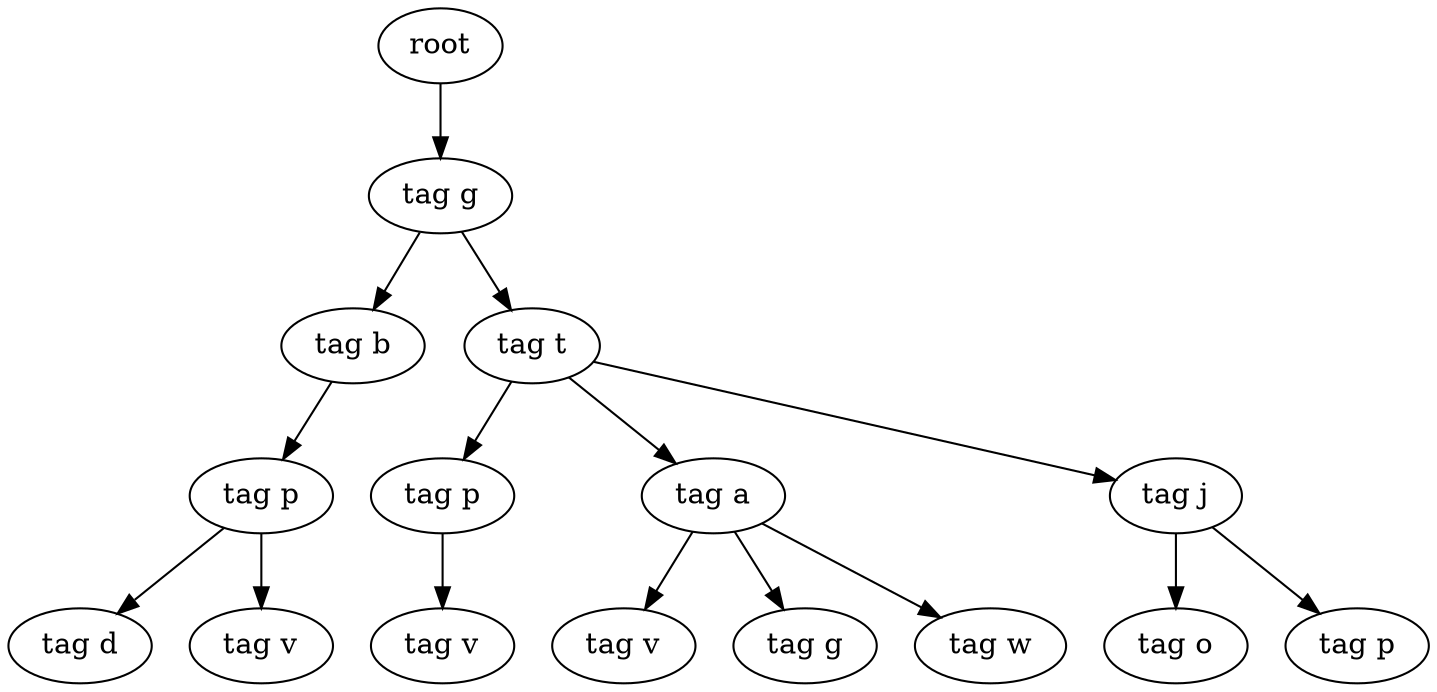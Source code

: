 digraph Tree{
0[label="root"];
0->00
00[label="tag g"];
00->000
000[label="tag b"];
000->0000
0000[label="tag p"];
0000->00000
00000[label="tag d"];
0000->00001
00001[label="tag v"];
00->001
001[label="tag t"];
001->0010
0010[label="tag p"];
0010->00100
00100[label="tag v"];
001->0011
0011[label="tag a"];
0011->00110
00110[label="tag v"];
0011->00111
00111[label="tag g"];
0011->00112
00112[label="tag w"];
001->0012
0012[label="tag j"];
0012->00120
00120[label="tag o"];
0012->00121
00121[label="tag p"];
}
